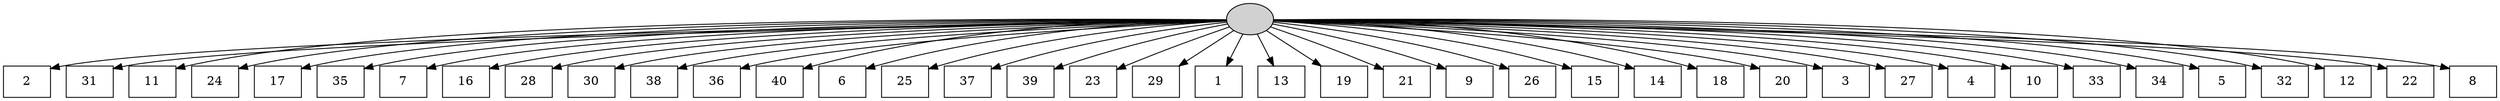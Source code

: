 digraph G {
0[style=filled, fillcolor=grey82, label=""];
1[shape=box,style=filled, fillcolor=white,label="2\n"];
2[shape=box,style=filled, fillcolor=white,label="31\n"];
3[shape=box,style=filled, fillcolor=white,label="11\n"];
4[shape=box,style=filled, fillcolor=white,label="24\n"];
5[shape=box,style=filled, fillcolor=white,label="17\n"];
6[shape=box,style=filled, fillcolor=white,label="35\n"];
7[shape=box,style=filled, fillcolor=white,label="7\n"];
8[shape=box,style=filled, fillcolor=white,label="16\n"];
9[shape=box,style=filled, fillcolor=white,label="28\n"];
10[shape=box,style=filled, fillcolor=white,label="30\n"];
11[shape=box,style=filled, fillcolor=white,label="38\n"];
12[shape=box,style=filled, fillcolor=white,label="36\n"];
13[shape=box,style=filled, fillcolor=white,label="40\n"];
14[shape=box,style=filled, fillcolor=white,label="6\n"];
15[shape=box,style=filled, fillcolor=white,label="25\n"];
16[shape=box,style=filled, fillcolor=white,label="37\n"];
17[shape=box,style=filled, fillcolor=white,label="39\n"];
18[shape=box,style=filled, fillcolor=white,label="23\n"];
19[shape=box,style=filled, fillcolor=white,label="29\n"];
20[shape=box,style=filled, fillcolor=white,label="1\n"];
21[shape=box,style=filled, fillcolor=white,label="13\n"];
22[shape=box,style=filled, fillcolor=white,label="19\n"];
23[shape=box,style=filled, fillcolor=white,label="21\n"];
24[shape=box,style=filled, fillcolor=white,label="9\n"];
25[shape=box,style=filled, fillcolor=white,label="26\n"];
26[shape=box,style=filled, fillcolor=white,label="15\n"];
27[shape=box,style=filled, fillcolor=white,label="14\n"];
28[shape=box,style=filled, fillcolor=white,label="18\n"];
29[shape=box,style=filled, fillcolor=white,label="20\n"];
30[shape=box,style=filled, fillcolor=white,label="3\n"];
31[shape=box,style=filled, fillcolor=white,label="27\n"];
32[shape=box,style=filled, fillcolor=white,label="4\n"];
33[shape=box,style=filled, fillcolor=white,label="10\n"];
34[shape=box,style=filled, fillcolor=white,label="33\n"];
35[shape=box,style=filled, fillcolor=white,label="34\n"];
36[shape=box,style=filled, fillcolor=white,label="5\n"];
37[shape=box,style=filled, fillcolor=white,label="32\n"];
38[shape=box,style=filled, fillcolor=white,label="12\n"];
39[shape=box,style=filled, fillcolor=white,label="22\n"];
40[shape=box,style=filled, fillcolor=white,label="8\n"];
0->1 ;
0->2 ;
0->3 ;
0->4 ;
0->5 ;
0->6 ;
0->7 ;
0->8 ;
0->9 ;
0->10 ;
0->11 ;
0->12 ;
0->13 ;
0->14 ;
0->15 ;
0->16 ;
0->17 ;
0->18 ;
0->19 ;
0->20 ;
0->21 ;
0->22 ;
0->23 ;
0->24 ;
0->25 ;
0->26 ;
0->27 ;
0->28 ;
0->29 ;
0->30 ;
0->31 ;
0->32 ;
0->33 ;
0->34 ;
0->35 ;
0->36 ;
0->37 ;
0->38 ;
0->39 ;
0->40 ;
}
